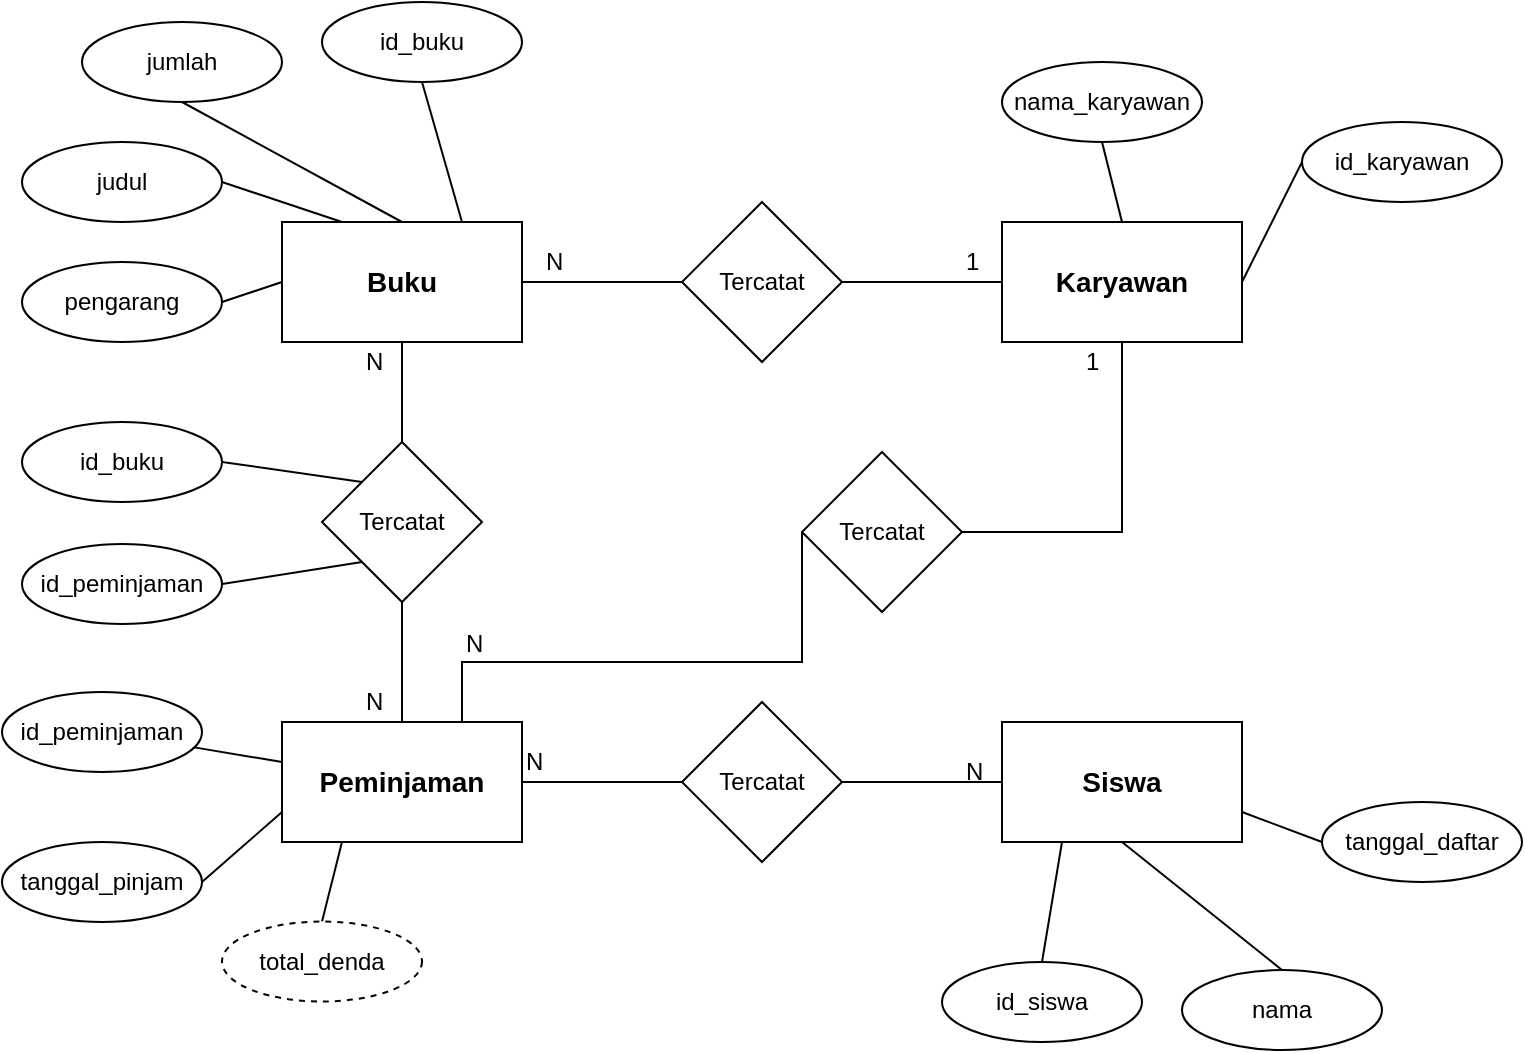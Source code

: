 <mxfile version="10.8.4" type="google"><diagram id="RdWY1qALIHnzUGTe_Vhd" name="Page-1"><mxGraphModel dx="1200" dy="691" grid="1" gridSize="10" guides="1" tooltips="1" connect="1" arrows="1" fold="1" page="1" pageScale="1" pageWidth="827" pageHeight="1169" math="0" shadow="0"><root><mxCell id="0"/><mxCell id="1" parent="0"/><mxCell id="qxDpbOLjmOvsYESVn0m6-1" value="&lt;font size=&quot;1&quot;&gt;&lt;b style=&quot;font-size: 14px&quot;&gt;Buku&lt;/b&gt;&lt;/font&gt;" style="rounded=0;whiteSpace=wrap;html=1;" vertex="1" parent="1"><mxGeometry x="200" y="210" width="120" height="60" as="geometry"/></mxCell><mxCell id="qxDpbOLjmOvsYESVn0m6-10" style="edgeStyle=orthogonalEdgeStyle;rounded=0;orthogonalLoop=1;jettySize=auto;html=1;exitX=0;exitY=0.5;exitDx=0;exitDy=0;endArrow=none;endFill=0;" edge="1" parent="1" source="qxDpbOLjmOvsYESVn0m6-2" target="qxDpbOLjmOvsYESVn0m6-6"><mxGeometry relative="1" as="geometry"/></mxCell><mxCell id="qxDpbOLjmOvsYESVn0m6-2" value="&lt;font size=&quot;1&quot;&gt;&lt;b style=&quot;font-size: 14px&quot;&gt;Siswa&lt;/b&gt;&lt;/font&gt;" style="rounded=0;whiteSpace=wrap;html=1;" vertex="1" parent="1"><mxGeometry x="560" y="460" width="120" height="60" as="geometry"/></mxCell><mxCell id="qxDpbOLjmOvsYESVn0m6-16" style="edgeStyle=orthogonalEdgeStyle;rounded=0;orthogonalLoop=1;jettySize=auto;html=1;exitX=0.5;exitY=1;exitDx=0;exitDy=0;entryX=1;entryY=0.5;entryDx=0;entryDy=0;endArrow=none;endFill=0;" edge="1" parent="1" source="qxDpbOLjmOvsYESVn0m6-4" target="qxDpbOLjmOvsYESVn0m6-7"><mxGeometry relative="1" as="geometry"/></mxCell><mxCell id="qxDpbOLjmOvsYESVn0m6-4" value="&lt;font size=&quot;1&quot;&gt;&lt;b style=&quot;font-size: 14px&quot;&gt;Karyawan&lt;/b&gt;&lt;/font&gt;" style="rounded=0;whiteSpace=wrap;html=1;" vertex="1" parent="1"><mxGeometry x="560" y="210" width="120" height="60" as="geometry"/></mxCell><mxCell id="qxDpbOLjmOvsYESVn0m6-12" style="edgeStyle=orthogonalEdgeStyle;rounded=0;orthogonalLoop=1;jettySize=auto;html=1;exitX=0.5;exitY=0;exitDx=0;exitDy=0;entryX=0.5;entryY=1;entryDx=0;entryDy=0;endArrow=none;endFill=0;" edge="1" parent="1" source="qxDpbOLjmOvsYESVn0m6-5" target="qxDpbOLjmOvsYESVn0m6-8"><mxGeometry relative="1" as="geometry"/></mxCell><mxCell id="qxDpbOLjmOvsYESVn0m6-5" value="&lt;font size=&quot;1&quot;&gt;&lt;b style=&quot;font-size: 14px&quot;&gt;Peminjaman&lt;/b&gt;&lt;/font&gt;" style="rounded=0;whiteSpace=wrap;html=1;" vertex="1" parent="1"><mxGeometry x="200" y="460" width="120" height="60" as="geometry"/></mxCell><mxCell id="qxDpbOLjmOvsYESVn0m6-11" style="edgeStyle=orthogonalEdgeStyle;rounded=0;orthogonalLoop=1;jettySize=auto;html=1;exitX=0;exitY=0.5;exitDx=0;exitDy=0;entryX=1;entryY=0.5;entryDx=0;entryDy=0;endArrow=none;endFill=0;" edge="1" parent="1" source="qxDpbOLjmOvsYESVn0m6-6" target="qxDpbOLjmOvsYESVn0m6-5"><mxGeometry relative="1" as="geometry"/></mxCell><mxCell id="qxDpbOLjmOvsYESVn0m6-6" value="Tercatat" style="rhombus;whiteSpace=wrap;html=1;" vertex="1" parent="1"><mxGeometry x="400" y="450" width="80" height="80" as="geometry"/></mxCell><mxCell id="qxDpbOLjmOvsYESVn0m6-17" style="edgeStyle=orthogonalEdgeStyle;rounded=0;orthogonalLoop=1;jettySize=auto;html=1;exitX=0;exitY=0.5;exitDx=0;exitDy=0;entryX=0.75;entryY=0;entryDx=0;entryDy=0;endArrow=none;endFill=0;" edge="1" parent="1" source="qxDpbOLjmOvsYESVn0m6-7" target="qxDpbOLjmOvsYESVn0m6-5"><mxGeometry relative="1" as="geometry"><Array as="points"><mxPoint x="460" y="430"/><mxPoint x="290" y="430"/></Array></mxGeometry></mxCell><mxCell id="qxDpbOLjmOvsYESVn0m6-7" value="Tercatat" style="rhombus;whiteSpace=wrap;html=1;" vertex="1" parent="1"><mxGeometry x="460" y="325" width="80" height="80" as="geometry"/></mxCell><mxCell id="qxDpbOLjmOvsYESVn0m6-13" style="edgeStyle=orthogonalEdgeStyle;rounded=0;orthogonalLoop=1;jettySize=auto;html=1;exitX=0.5;exitY=0;exitDx=0;exitDy=0;entryX=0.5;entryY=1;entryDx=0;entryDy=0;endArrow=none;endFill=0;" edge="1" parent="1" source="qxDpbOLjmOvsYESVn0m6-8" target="qxDpbOLjmOvsYESVn0m6-1"><mxGeometry relative="1" as="geometry"/></mxCell><mxCell id="qxDpbOLjmOvsYESVn0m6-8" value="Tercatat" style="rhombus;whiteSpace=wrap;html=1;" vertex="1" parent="1"><mxGeometry x="220" y="320" width="80" height="80" as="geometry"/></mxCell><mxCell id="qxDpbOLjmOvsYESVn0m6-14" style="edgeStyle=orthogonalEdgeStyle;rounded=0;orthogonalLoop=1;jettySize=auto;html=1;exitX=0;exitY=0.5;exitDx=0;exitDy=0;entryX=1;entryY=0.5;entryDx=0;entryDy=0;endArrow=none;endFill=0;" edge="1" parent="1" source="qxDpbOLjmOvsYESVn0m6-9" target="qxDpbOLjmOvsYESVn0m6-1"><mxGeometry relative="1" as="geometry"/></mxCell><mxCell id="qxDpbOLjmOvsYESVn0m6-15" style="edgeStyle=orthogonalEdgeStyle;rounded=0;orthogonalLoop=1;jettySize=auto;html=1;exitX=1;exitY=0.5;exitDx=0;exitDy=0;entryX=0;entryY=0.5;entryDx=0;entryDy=0;endArrow=none;endFill=0;" edge="1" parent="1" source="qxDpbOLjmOvsYESVn0m6-9" target="qxDpbOLjmOvsYESVn0m6-4"><mxGeometry relative="1" as="geometry"/></mxCell><mxCell id="qxDpbOLjmOvsYESVn0m6-9" value="Tercatat" style="rhombus;whiteSpace=wrap;html=1;" vertex="1" parent="1"><mxGeometry x="400" y="200" width="80" height="80" as="geometry"/></mxCell><mxCell id="qxDpbOLjmOvsYESVn0m6-18" value="1&lt;br&gt;" style="text;html=1;resizable=0;points=[];autosize=1;align=left;verticalAlign=top;spacingTop=-4;" vertex="1" parent="1"><mxGeometry x="540" y="220" width="20" height="20" as="geometry"/></mxCell><mxCell id="qxDpbOLjmOvsYESVn0m6-19" value="N" style="text;html=1;resizable=0;points=[];autosize=1;align=left;verticalAlign=top;spacingTop=-4;" vertex="1" parent="1"><mxGeometry x="330" y="220" width="20" height="20" as="geometry"/></mxCell><mxCell id="qxDpbOLjmOvsYESVn0m6-20" value="N" style="text;html=1;resizable=0;points=[];autosize=1;align=left;verticalAlign=top;spacingTop=-4;" vertex="1" parent="1"><mxGeometry x="240" y="270" width="20" height="20" as="geometry"/></mxCell><mxCell id="qxDpbOLjmOvsYESVn0m6-21" value="N" style="text;html=1;resizable=0;points=[];autosize=1;align=left;verticalAlign=top;spacingTop=-4;" vertex="1" parent="1"><mxGeometry x="240" y="440" width="20" height="20" as="geometry"/></mxCell><mxCell id="qxDpbOLjmOvsYESVn0m6-22" value="1" style="text;html=1;resizable=0;points=[];autosize=1;align=left;verticalAlign=top;spacingTop=-4;" vertex="1" parent="1"><mxGeometry x="600" y="270" width="20" height="20" as="geometry"/></mxCell><mxCell id="qxDpbOLjmOvsYESVn0m6-23" value="N" style="text;html=1;resizable=0;points=[];autosize=1;align=left;verticalAlign=top;spacingTop=-4;" vertex="1" parent="1"><mxGeometry x="290" y="411" width="20" height="20" as="geometry"/></mxCell><mxCell id="qxDpbOLjmOvsYESVn0m6-24" value="N" style="text;html=1;resizable=0;points=[];autosize=1;align=left;verticalAlign=top;spacingTop=-4;" vertex="1" parent="1"><mxGeometry x="540" y="475" width="20" height="20" as="geometry"/></mxCell><mxCell id="qxDpbOLjmOvsYESVn0m6-25" value="N" style="text;html=1;resizable=0;points=[];autosize=1;align=left;verticalAlign=top;spacingTop=-4;" vertex="1" parent="1"><mxGeometry x="320" y="470" width="20" height="20" as="geometry"/></mxCell><mxCell id="qxDpbOLjmOvsYESVn0m6-35" style="rounded=0;orthogonalLoop=1;jettySize=auto;html=1;exitX=0.5;exitY=1;exitDx=0;exitDy=0;entryX=0.75;entryY=0;entryDx=0;entryDy=0;endArrow=none;endFill=0;" edge="1" parent="1" source="qxDpbOLjmOvsYESVn0m6-28" target="qxDpbOLjmOvsYESVn0m6-1"><mxGeometry relative="1" as="geometry"/></mxCell><mxCell id="qxDpbOLjmOvsYESVn0m6-28" value="id_buku" style="ellipse;whiteSpace=wrap;html=1;" vertex="1" parent="1"><mxGeometry x="220" y="100" width="100" height="40" as="geometry"/></mxCell><mxCell id="qxDpbOLjmOvsYESVn0m6-37" style="edgeStyle=none;rounded=0;orthogonalLoop=1;jettySize=auto;html=1;exitX=1;exitY=0.5;exitDx=0;exitDy=0;entryX=0.25;entryY=0;entryDx=0;entryDy=0;endArrow=none;endFill=0;" edge="1" parent="1" source="qxDpbOLjmOvsYESVn0m6-30" target="qxDpbOLjmOvsYESVn0m6-1"><mxGeometry relative="1" as="geometry"/></mxCell><mxCell id="qxDpbOLjmOvsYESVn0m6-30" value="judul" style="ellipse;whiteSpace=wrap;html=1;" vertex="1" parent="1"><mxGeometry x="70" y="170" width="100" height="40" as="geometry"/></mxCell><mxCell id="qxDpbOLjmOvsYESVn0m6-36" style="edgeStyle=none;rounded=0;orthogonalLoop=1;jettySize=auto;html=1;exitX=0.5;exitY=1;exitDx=0;exitDy=0;entryX=0.5;entryY=0;entryDx=0;entryDy=0;endArrow=none;endFill=0;" edge="1" parent="1" source="qxDpbOLjmOvsYESVn0m6-31" target="qxDpbOLjmOvsYESVn0m6-1"><mxGeometry relative="1" as="geometry"/></mxCell><mxCell id="qxDpbOLjmOvsYESVn0m6-31" value="jumlah" style="ellipse;whiteSpace=wrap;html=1;" vertex="1" parent="1"><mxGeometry x="100" y="110" width="100" height="40" as="geometry"/></mxCell><mxCell id="qxDpbOLjmOvsYESVn0m6-38" style="edgeStyle=none;rounded=0;orthogonalLoop=1;jettySize=auto;html=1;exitX=1;exitY=0.5;exitDx=0;exitDy=0;entryX=0;entryY=0.5;entryDx=0;entryDy=0;endArrow=none;endFill=0;" edge="1" parent="1" source="qxDpbOLjmOvsYESVn0m6-33" target="qxDpbOLjmOvsYESVn0m6-1"><mxGeometry relative="1" as="geometry"/></mxCell><mxCell id="qxDpbOLjmOvsYESVn0m6-33" value="pengarang" style="ellipse;whiteSpace=wrap;html=1;" vertex="1" parent="1"><mxGeometry x="70" y="230" width="100" height="40" as="geometry"/></mxCell><mxCell id="qxDpbOLjmOvsYESVn0m6-45" style="edgeStyle=none;rounded=0;orthogonalLoop=1;jettySize=auto;html=1;exitX=1;exitY=0.5;exitDx=0;exitDy=0;entryX=0;entryY=0;entryDx=0;entryDy=0;endArrow=none;endFill=0;" edge="1" parent="1" source="qxDpbOLjmOvsYESVn0m6-39" target="qxDpbOLjmOvsYESVn0m6-8"><mxGeometry relative="1" as="geometry"/></mxCell><mxCell id="qxDpbOLjmOvsYESVn0m6-39" value="id_buku" style="ellipse;whiteSpace=wrap;html=1;" vertex="1" parent="1"><mxGeometry x="70" y="310" width="100" height="40" as="geometry"/></mxCell><mxCell id="qxDpbOLjmOvsYESVn0m6-44" style="edgeStyle=none;rounded=0;orthogonalLoop=1;jettySize=auto;html=1;exitX=1;exitY=0.5;exitDx=0;exitDy=0;entryX=0;entryY=1;entryDx=0;entryDy=0;endArrow=none;endFill=0;" edge="1" parent="1" source="qxDpbOLjmOvsYESVn0m6-42" target="qxDpbOLjmOvsYESVn0m6-8"><mxGeometry relative="1" as="geometry"/></mxCell><mxCell id="qxDpbOLjmOvsYESVn0m6-42" value="id_peminjaman" style="ellipse;whiteSpace=wrap;html=1;" vertex="1" parent="1"><mxGeometry x="70" y="371" width="100" height="40" as="geometry"/></mxCell><mxCell id="qxDpbOLjmOvsYESVn0m6-48" value="" style="edgeStyle=none;rounded=0;orthogonalLoop=1;jettySize=auto;html=1;endArrow=none;endFill=0;" edge="1" parent="1" source="qxDpbOLjmOvsYESVn0m6-46" target="qxDpbOLjmOvsYESVn0m6-5"><mxGeometry relative="1" as="geometry"/></mxCell><mxCell id="qxDpbOLjmOvsYESVn0m6-46" value="id_peminjaman" style="ellipse;whiteSpace=wrap;html=1;" vertex="1" parent="1"><mxGeometry x="60" y="445" width="100" height="40" as="geometry"/></mxCell><mxCell id="qxDpbOLjmOvsYESVn0m6-55" style="edgeStyle=none;rounded=0;orthogonalLoop=1;jettySize=auto;html=1;exitX=1;exitY=0.5;exitDx=0;exitDy=0;entryX=0;entryY=0.75;entryDx=0;entryDy=0;endArrow=none;endFill=0;" edge="1" parent="1" source="qxDpbOLjmOvsYESVn0m6-49" target="qxDpbOLjmOvsYESVn0m6-5"><mxGeometry relative="1" as="geometry"/></mxCell><mxCell id="qxDpbOLjmOvsYESVn0m6-49" value="tanggal_pinjam" style="ellipse;whiteSpace=wrap;html=1;" vertex="1" parent="1"><mxGeometry x="60" y="520" width="100" height="40" as="geometry"/></mxCell><mxCell id="qxDpbOLjmOvsYESVn0m6-57" style="edgeStyle=none;rounded=0;orthogonalLoop=1;jettySize=auto;html=1;exitX=0.5;exitY=0;exitDx=0;exitDy=0;entryX=0.25;entryY=1;entryDx=0;entryDy=0;endArrow=none;endFill=0;" edge="1" parent="1" source="qxDpbOLjmOvsYESVn0m6-56" target="qxDpbOLjmOvsYESVn0m6-5"><mxGeometry relative="1" as="geometry"/></mxCell><mxCell id="qxDpbOLjmOvsYESVn0m6-56" value="total_denda" style="ellipse;whiteSpace=wrap;html=1;dashed=1;" vertex="1" parent="1"><mxGeometry x="170" y="559.759" width="100" height="40" as="geometry"/></mxCell><mxCell id="qxDpbOLjmOvsYESVn0m6-59" style="edgeStyle=none;rounded=0;orthogonalLoop=1;jettySize=auto;html=1;exitX=0.5;exitY=0;exitDx=0;exitDy=0;entryX=0.25;entryY=1;entryDx=0;entryDy=0;endArrow=none;endFill=0;" edge="1" parent="1" source="qxDpbOLjmOvsYESVn0m6-58" target="qxDpbOLjmOvsYESVn0m6-2"><mxGeometry relative="1" as="geometry"/></mxCell><mxCell id="qxDpbOLjmOvsYESVn0m6-58" value="id_siswa" style="ellipse;whiteSpace=wrap;html=1;" vertex="1" parent="1"><mxGeometry x="530" y="580" width="100" height="40" as="geometry"/></mxCell><mxCell id="qxDpbOLjmOvsYESVn0m6-61" style="edgeStyle=none;rounded=0;orthogonalLoop=1;jettySize=auto;html=1;exitX=0.5;exitY=0;exitDx=0;exitDy=0;entryX=0.5;entryY=1;entryDx=0;entryDy=0;endArrow=none;endFill=0;" edge="1" parent="1" source="qxDpbOLjmOvsYESVn0m6-60" target="qxDpbOLjmOvsYESVn0m6-2"><mxGeometry relative="1" as="geometry"/></mxCell><mxCell id="qxDpbOLjmOvsYESVn0m6-60" value="nama" style="ellipse;whiteSpace=wrap;html=1;" vertex="1" parent="1"><mxGeometry x="650" y="584" width="100" height="40" as="geometry"/></mxCell><mxCell id="qxDpbOLjmOvsYESVn0m6-63" style="edgeStyle=none;rounded=0;orthogonalLoop=1;jettySize=auto;html=1;exitX=0;exitY=0.5;exitDx=0;exitDy=0;entryX=1;entryY=0.75;entryDx=0;entryDy=0;endArrow=none;endFill=0;" edge="1" parent="1" source="qxDpbOLjmOvsYESVn0m6-62" target="qxDpbOLjmOvsYESVn0m6-2"><mxGeometry relative="1" as="geometry"/></mxCell><mxCell id="qxDpbOLjmOvsYESVn0m6-62" value="tanggal_daftar" style="ellipse;whiteSpace=wrap;html=1;" vertex="1" parent="1"><mxGeometry x="720" y="500" width="100" height="40" as="geometry"/></mxCell><mxCell id="qxDpbOLjmOvsYESVn0m6-65" style="edgeStyle=none;rounded=0;orthogonalLoop=1;jettySize=auto;html=1;exitX=0;exitY=0.5;exitDx=0;exitDy=0;entryX=1;entryY=0.5;entryDx=0;entryDy=0;endArrow=none;endFill=0;" edge="1" parent="1" source="qxDpbOLjmOvsYESVn0m6-64" target="qxDpbOLjmOvsYESVn0m6-4"><mxGeometry relative="1" as="geometry"/></mxCell><mxCell id="qxDpbOLjmOvsYESVn0m6-64" value="id_karyawan" style="ellipse;whiteSpace=wrap;html=1;" vertex="1" parent="1"><mxGeometry x="710" y="160" width="100" height="40" as="geometry"/></mxCell><mxCell id="qxDpbOLjmOvsYESVn0m6-67" style="edgeStyle=none;rounded=0;orthogonalLoop=1;jettySize=auto;html=1;exitX=0.5;exitY=1;exitDx=0;exitDy=0;entryX=0.5;entryY=0;entryDx=0;entryDy=0;endArrow=none;endFill=0;" edge="1" parent="1" source="qxDpbOLjmOvsYESVn0m6-66" target="qxDpbOLjmOvsYESVn0m6-4"><mxGeometry relative="1" as="geometry"/></mxCell><mxCell id="qxDpbOLjmOvsYESVn0m6-66" value="nama_karyawan" style="ellipse;whiteSpace=wrap;html=1;" vertex="1" parent="1"><mxGeometry x="560" y="130" width="100" height="40" as="geometry"/></mxCell></root></mxGraphModel></diagram></mxfile>